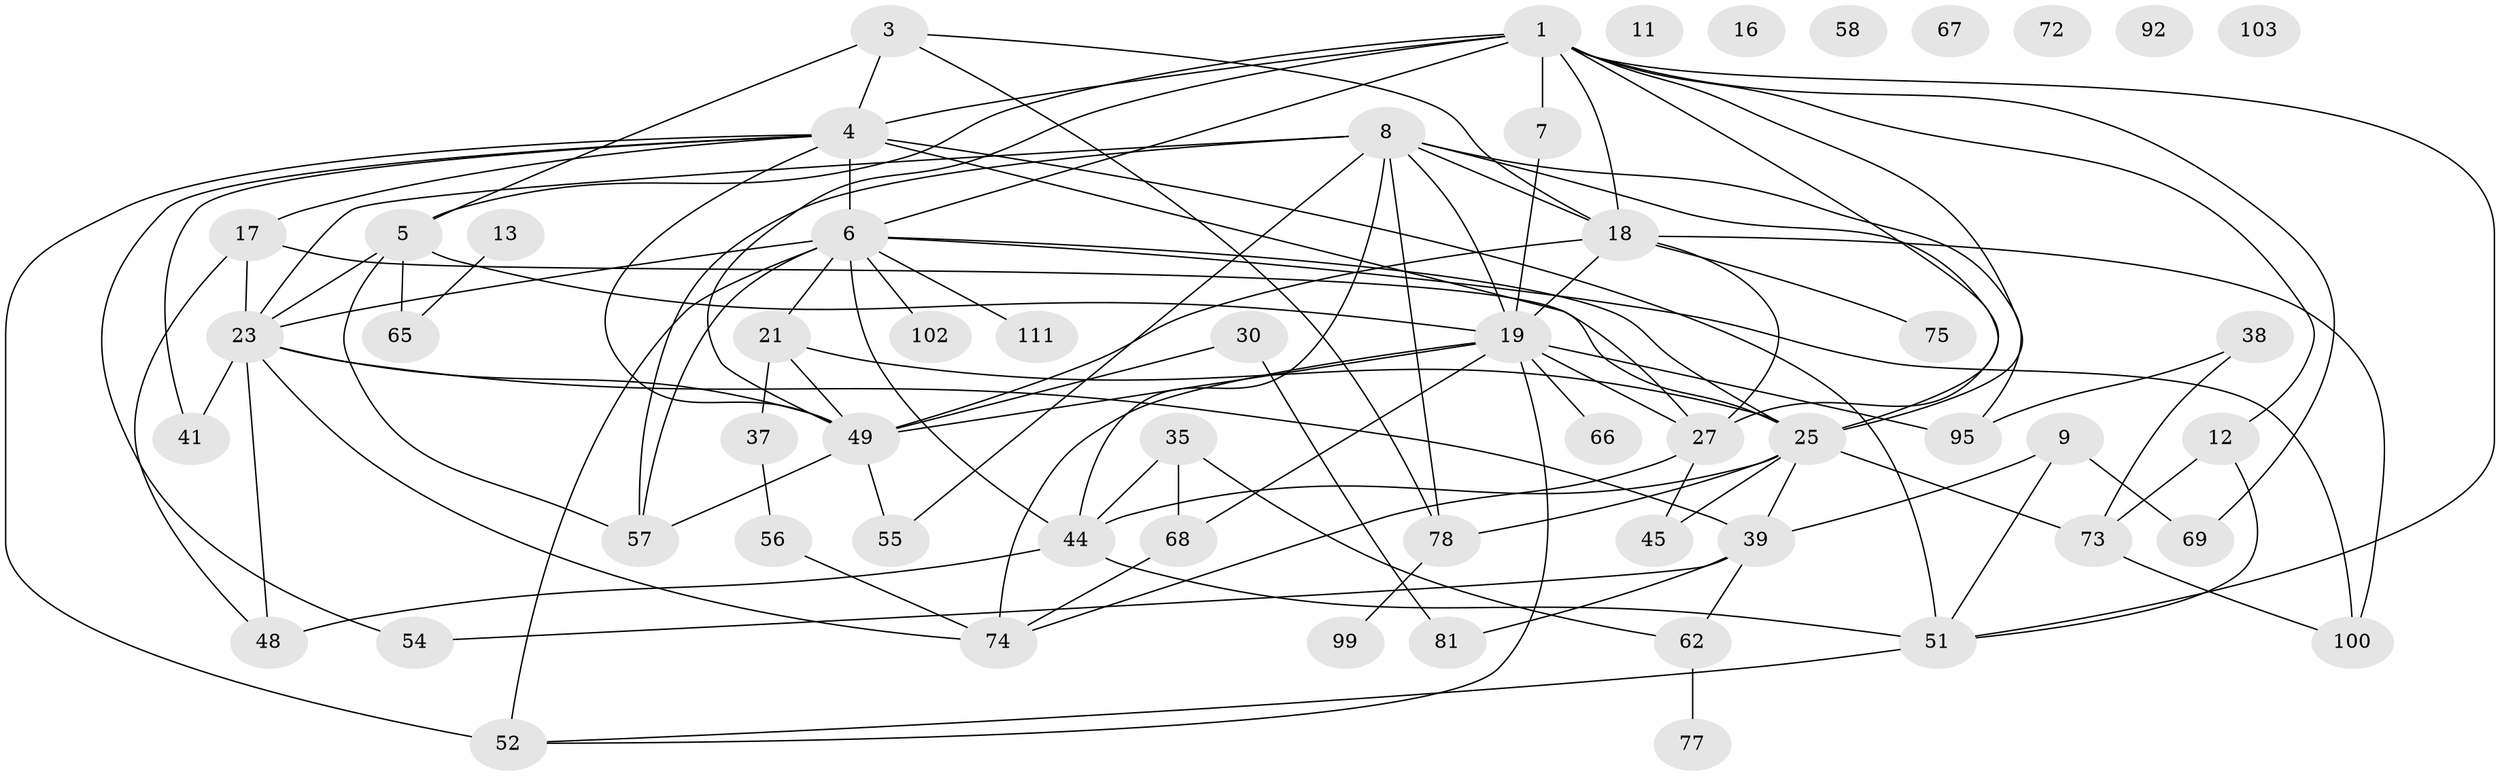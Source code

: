 // original degree distribution, {5: 0.12389380530973451, 3: 0.21238938053097345, 2: 0.24778761061946902, 4: 0.18584070796460178, 0: 0.061946902654867256, 1: 0.09734513274336283, 7: 0.02654867256637168, 6: 0.008849557522123894, 8: 0.017699115044247787, 9: 0.017699115044247787}
// Generated by graph-tools (version 1.1) at 2025/12/03/09/25 04:12:59]
// undirected, 56 vertices, 103 edges
graph export_dot {
graph [start="1"]
  node [color=gray90,style=filled];
  1 [super="+85+40+113+2"];
  3 [super="+31"];
  4 [super="+50+94"];
  5 [super="+34"];
  6 [super="+104+22"];
  7 [super="+46"];
  8 [super="+32+10+14+79"];
  9 [super="+60"];
  11;
  12 [super="+15"];
  13;
  16;
  17 [super="+29+24"];
  18 [super="+33+20"];
  19 [super="+90+86"];
  21 [super="+76"];
  23 [super="+36+53+88"];
  25 [super="+105+93"];
  27;
  30;
  35;
  37;
  38;
  39 [super="+80"];
  41;
  44 [super="+47"];
  45;
  48 [super="+83"];
  49 [super="+84+61"];
  51 [super="+59"];
  52 [super="+87"];
  54;
  55;
  56;
  57;
  58;
  62 [super="+70"];
  65;
  66;
  67;
  68;
  69;
  72;
  73 [super="+89"];
  74;
  75;
  77;
  78;
  81;
  92;
  95;
  99;
  100 [super="+101"];
  102;
  103;
  111;
  1 -- 25 [weight=2];
  1 -- 69;
  1 -- 5 [weight=2];
  1 -- 12;
  1 -- 49;
  1 -- 51;
  1 -- 4 [weight=2];
  1 -- 7;
  1 -- 27;
  1 -- 18;
  1 -- 6 [weight=2];
  3 -- 78;
  3 -- 4;
  3 -- 5;
  3 -- 18;
  4 -- 41;
  4 -- 52 [weight=2];
  4 -- 49;
  4 -- 54;
  4 -- 27;
  4 -- 51;
  4 -- 17;
  4 -- 6 [weight=2];
  5 -- 65;
  5 -- 19;
  5 -- 23;
  5 -- 57;
  6 -- 21 [weight=2];
  6 -- 100 [weight=2];
  6 -- 102;
  6 -- 44 [weight=2];
  6 -- 111;
  6 -- 52;
  6 -- 23 [weight=2];
  6 -- 25 [weight=2];
  6 -- 57;
  7 -- 19;
  8 -- 55;
  8 -- 78;
  8 -- 95;
  8 -- 57 [weight=2];
  8 -- 19 [weight=2];
  8 -- 23;
  8 -- 25;
  8 -- 44;
  8 -- 18;
  9 -- 69;
  9 -- 39;
  9 -- 51;
  12 -- 73;
  12 -- 51;
  13 -- 65;
  17 -- 25 [weight=2];
  17 -- 48;
  17 -- 23;
  18 -- 49;
  18 -- 75 [weight=2];
  18 -- 19;
  18 -- 100;
  18 -- 27;
  19 -- 27;
  19 -- 66;
  19 -- 74;
  19 -- 49;
  19 -- 68;
  19 -- 52;
  19 -- 95;
  21 -- 49;
  21 -- 37;
  21 -- 25;
  23 -- 74;
  23 -- 48 [weight=2];
  23 -- 41;
  23 -- 39;
  23 -- 49;
  25 -- 73;
  25 -- 39;
  25 -- 44;
  25 -- 45;
  25 -- 78;
  27 -- 45;
  27 -- 74;
  30 -- 81;
  30 -- 49;
  35 -- 44 [weight=2];
  35 -- 68;
  35 -- 62;
  37 -- 56;
  38 -- 95;
  38 -- 73;
  39 -- 81;
  39 -- 54;
  39 -- 62;
  44 -- 51;
  44 -- 48;
  49 -- 55;
  49 -- 57;
  51 -- 52;
  56 -- 74;
  62 -- 77;
  68 -- 74;
  73 -- 100;
  78 -- 99;
}
